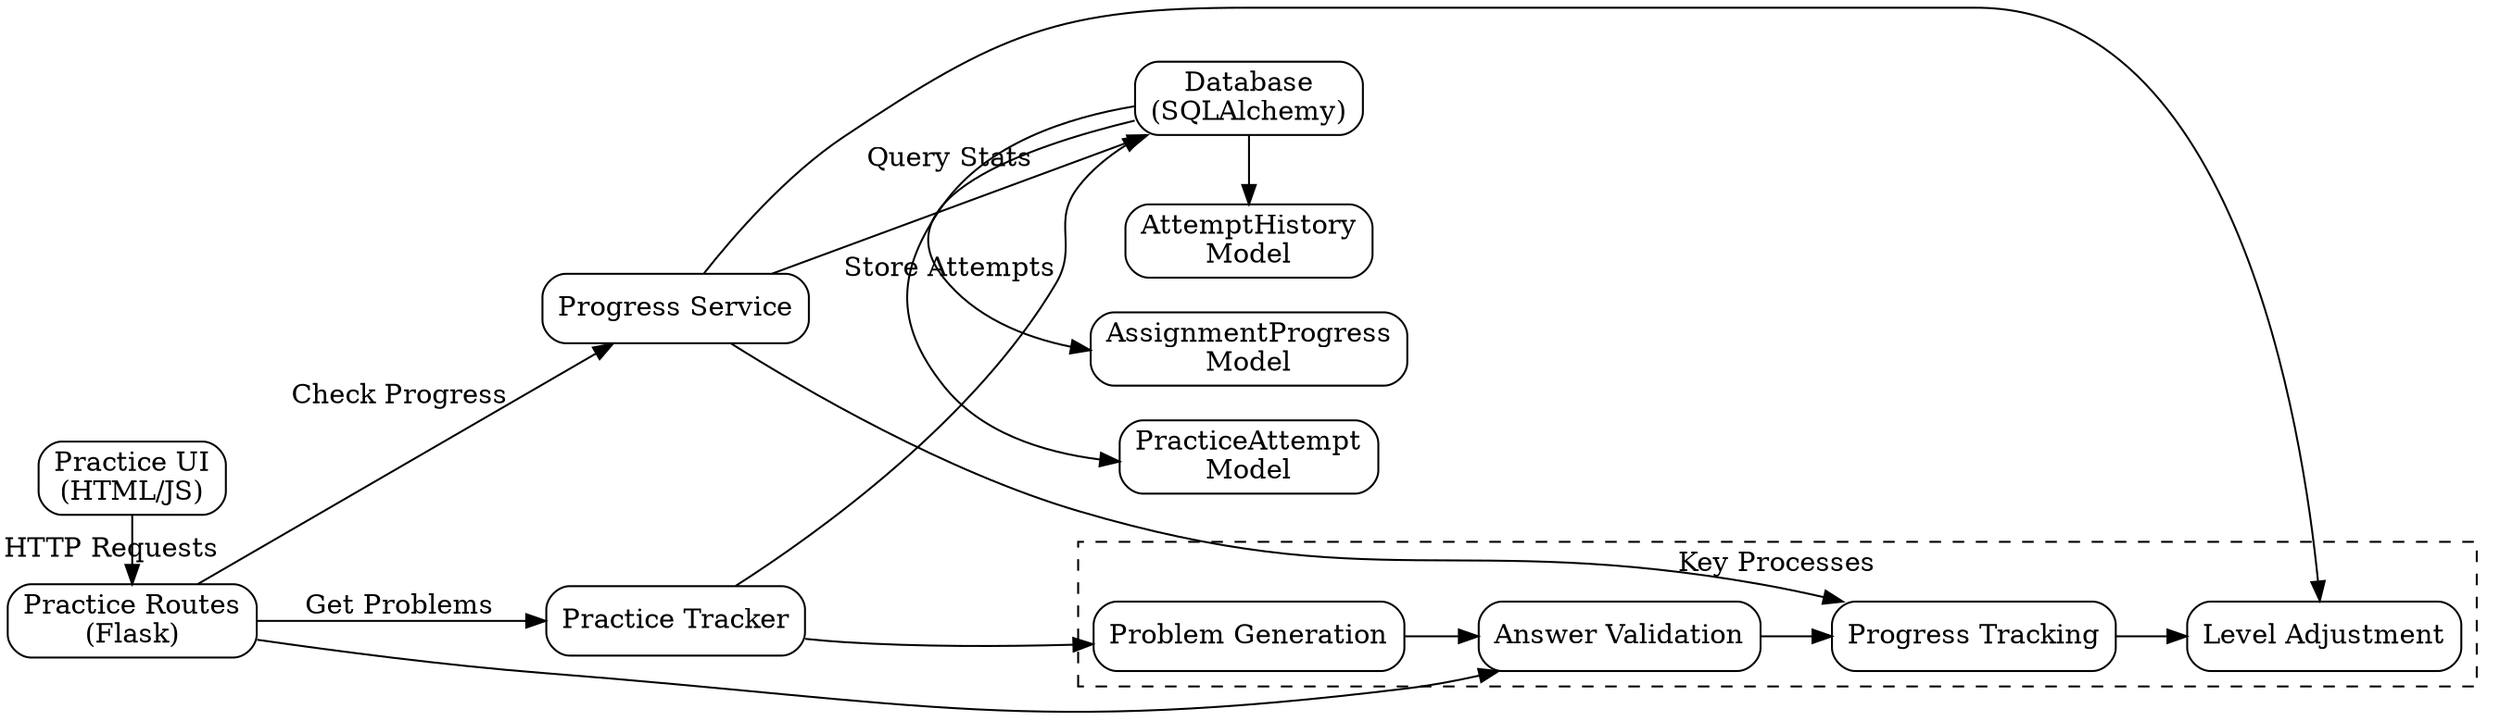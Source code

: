 digraph PracticeSystem {
    rankdir=LR;
    node [shape=box, style=rounded];
    
    // Main Components
    PracticeUI [label="Practice UI\n(HTML/JS)"];
    PracticeRoutes [label="Practice Routes\n(Flask)"];
    PracticeTracker [label="Practice Tracker"];
    ProgressService [label="Progress Service"];
    Database [label="Database\n(SQLAlchemy)"];
    
    // Data Models
    PracticeAttempt [label="PracticeAttempt\nModel"];
    AssignmentProgress [label="AssignmentProgress\nModel"];
    AttemptHistory [label="AttemptHistory\nModel"];
    
    // Relationships
    PracticeUI -> PracticeRoutes [label="HTTP Requests"];
    PracticeRoutes -> PracticeTracker [label="Get Problems"];
    PracticeRoutes -> ProgressService [label="Check Progress"];
    PracticeTracker -> Database [label="Store Attempts"];
    ProgressService -> Database [label="Query Stats"];
    
    Database -> PracticeAttempt;
    Database -> AssignmentProgress;
    Database -> AttemptHistory;
    
    // Key Processes
    subgraph cluster_processes {
        label = "Key Processes";
        style = dashed;
        
        ProblemGeneration [label="Problem Generation"];
        AnswerValidation [label="Answer Validation"];
        ProgressTracking [label="Progress Tracking"];
        LevelAdjustment [label="Level Adjustment"];
        
        ProblemGeneration -> AnswerValidation -> ProgressTracking -> LevelAdjustment;
    }
    
    // Connections to Processes
    PracticeTracker -> ProblemGeneration;
    PracticeRoutes -> AnswerValidation;
    ProgressService -> ProgressTracking;
    ProgressService -> LevelAdjustment;
    
    // Layout Improvements
    {rank=same; PracticeUI; PracticeRoutes}
    {rank=same; PracticeTracker; ProgressService}
    {rank=same; Database; PracticeAttempt; AssignmentProgress; AttemptHistory}
}
